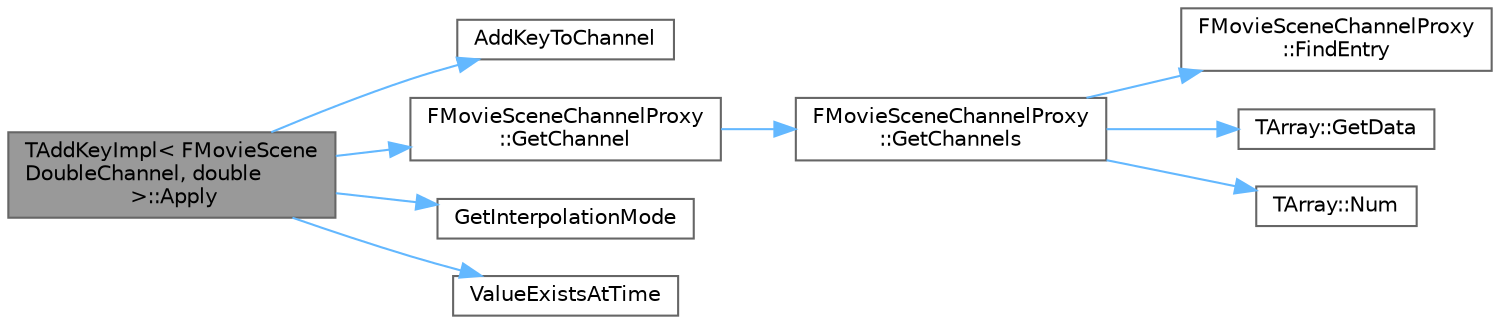 digraph "TAddKeyImpl&lt; FMovieSceneDoubleChannel, double &gt;::Apply"
{
 // INTERACTIVE_SVG=YES
 // LATEX_PDF_SIZE
  bgcolor="transparent";
  edge [fontname=Helvetica,fontsize=10,labelfontname=Helvetica,labelfontsize=10];
  node [fontname=Helvetica,fontsize=10,shape=box,height=0.2,width=0.4];
  rankdir="LR";
  Node1 [id="Node000001",label="TAddKeyImpl\< FMovieScene\lDoubleChannel, double\l \>::Apply",height=0.2,width=0.4,color="gray40", fillcolor="grey60", style="filled", fontcolor="black",tooltip=" "];
  Node1 -> Node2 [id="edge1_Node000001_Node000002",color="steelblue1",style="solid",tooltip=" "];
  Node2 [id="Node000002",label="AddKeyToChannel",height=0.2,width=0.4,color="grey40", fillcolor="white", style="filled",URL="$d3/d7d/MovieSceneDoubleChannel_8h.html#abfb9f652fc09d85e8abc68d38a638df2",tooltip="Overload for adding a new key to a double channel at a given time."];
  Node1 -> Node3 [id="edge2_Node000001_Node000003",color="steelblue1",style="solid",tooltip=" "];
  Node3 [id="Node000003",label="FMovieSceneChannelProxy\l::GetChannel",height=0.2,width=0.4,color="grey40", fillcolor="white", style="filled",URL="$dd/d5f/structFMovieSceneChannelProxy.html#a7dba76bacb2eb55741df0d8b0038cbca",tooltip="Get the channel for the specified index of a particular type."];
  Node3 -> Node4 [id="edge3_Node000003_Node000004",color="steelblue1",style="solid",tooltip=" "];
  Node4 [id="Node000004",label="FMovieSceneChannelProxy\l::GetChannels",height=0.2,width=0.4,color="grey40", fillcolor="white", style="filled",URL="$dd/d5f/structFMovieSceneChannelProxy.html#a8d93e82a1bf860d9ba2a307fe9a2fc4b",tooltip="Get all channels of the specified type."];
  Node4 -> Node5 [id="edge4_Node000004_Node000005",color="steelblue1",style="solid",tooltip=" "];
  Node5 [id="Node000005",label="FMovieSceneChannelProxy\l::FindEntry",height=0.2,width=0.4,color="grey40", fillcolor="white", style="filled",URL="$dd/d5f/structFMovieSceneChannelProxy.html#ae75458a0571c684c93f78988a738ad51",tooltip="Find an entry by its channel type name."];
  Node4 -> Node6 [id="edge5_Node000004_Node000006",color="steelblue1",style="solid",tooltip=" "];
  Node6 [id="Node000006",label="TArray::GetData",height=0.2,width=0.4,color="grey40", fillcolor="white", style="filled",URL="$d4/d52/classTArray.html#a5b7af561ae2c8731aca5c33c736fb4f2",tooltip="Helper function for returning a typed pointer to the first array entry."];
  Node4 -> Node7 [id="edge6_Node000004_Node000007",color="steelblue1",style="solid",tooltip=" "];
  Node7 [id="Node000007",label="TArray::Num",height=0.2,width=0.4,color="grey40", fillcolor="white", style="filled",URL="$d4/d52/classTArray.html#adcbf9ca48677a9c0c3830cd862dd40d8",tooltip="Returns number of elements in array."];
  Node1 -> Node8 [id="edge7_Node000001_Node000008",color="steelblue1",style="solid",tooltip=" "];
  Node8 [id="Node000008",label="GetInterpolationMode",height=0.2,width=0.4,color="grey40", fillcolor="white", style="filled",URL="$d3/d7d/MovieSceneDoubleChannel_8h.html#a2dfbe2541ecc53d7159d1b540b59f7f0",tooltip="Overload for getting the interpolation mode for a channel at a specified time, it could be the previo..."];
  Node1 -> Node9 [id="edge8_Node000001_Node000009",color="steelblue1",style="solid",tooltip=" "];
  Node9 [id="Node000009",label="ValueExistsAtTime",height=0.2,width=0.4,color="grey40", fillcolor="white", style="filled",URL="$d3/d7d/MovieSceneDoubleChannel_8h.html#a9a79fe5a710d54be304c673b3e3a0ed5",tooltip="Overloads for common utility functions."];
}
